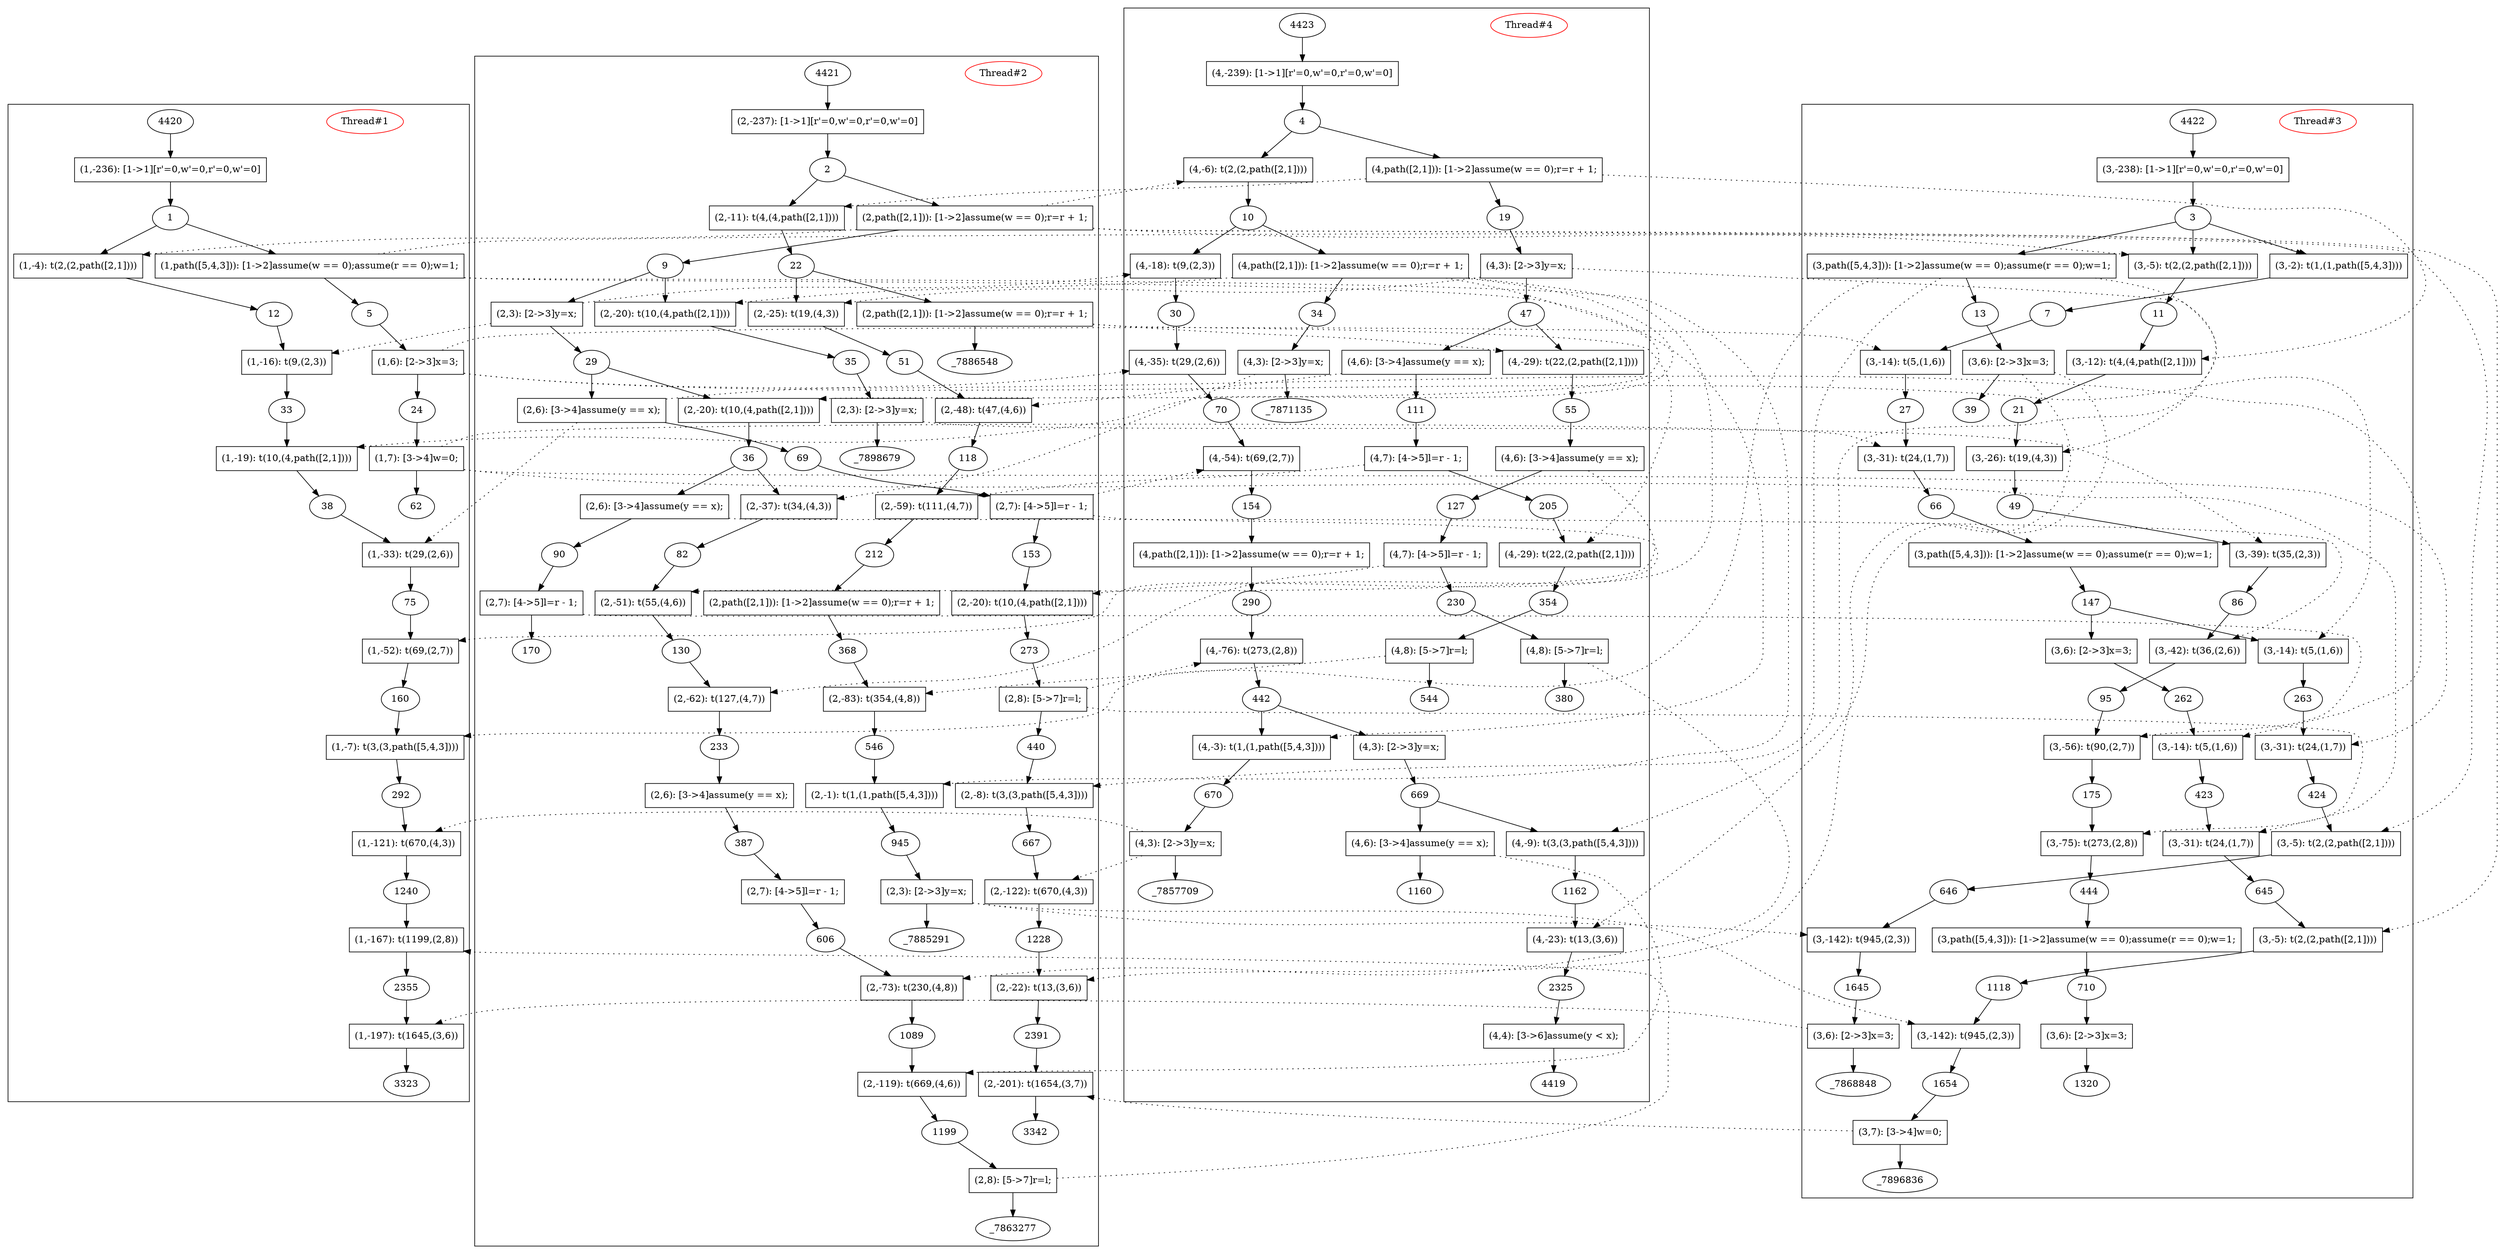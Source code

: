 digraph main {
"1-(1,path([5,4,3]))" [shape = box,label ="(1,path([5,4,3])): [1->2]assume(w == 0);assume(r == 0);w=1;"];
"2-(2,path([2,1]))" -> "1-t(2,(2,path([2,1])),(1,-4))"[style = dotted];
"1-t(2,(2,path([2,1])),(1,-4))" [shape = box,label ="(1,-4): t(2,(2,path([2,1])))"];
"2-(2,path([2,1]))" [shape = box,label ="(2,path([2,1])): [1->2]assume(w == 0);r=r + 1;"];
"4-(4,path([2,1]))" -> "2-t(4,(4,path([2,1])),(2,-11))"[style = dotted];
"2-t(4,(4,path([2,1])),(2,-11))" [shape = box,label ="(2,-11): t(4,(4,path([2,1])))"];
"3-(3,path([5,4,3]))" [shape = box,label ="(3,path([5,4,3])): [1->2]assume(w == 0);assume(r == 0);w=1;"];
"1-(1,path([5,4,3]))" -> "3-t(1,(1,path([5,4,3])),(3,-2))"[style = dotted];
"3-t(1,(1,path([5,4,3])),(3,-2))" [shape = box,label ="(3,-2): t(1,(1,path([5,4,3])))"];
"2-(2,path([2,1]))" -> "3-t(2,(2,path([2,1])),(3,-5))"[style = dotted];
"3-t(2,(2,path([2,1])),(3,-5))" [shape = box,label ="(3,-5): t(2,(2,path([2,1])))"];
"4-(4,path([2,1]))" [shape = box,label ="(4,path([2,1])): [1->2]assume(w == 0);r=r + 1;"];
"2-(2,path([2,1]))" -> "4-t(2,(2,path([2,1])),(4,-6))"[style = dotted];
"4-t(2,(2,path([2,1])),(4,-6))" [shape = box,label ="(4,-6): t(2,(2,path([2,1])))"];
"5-(1,6)" [shape = box,label ="(1,6): [2->3]x=3;"];
"5-(1,6)" -> "7-t(5,(1,6),(3,-14))"[style = dotted];
"7-t(5,(1,6),(3,-14))" [shape = box,label ="(3,-14): t(5,(1,6))"];
"9-(2,3)" [shape = box,label ="(2,3): [2->3]y=x;"];
"10-(4,path([2,1]))" -> "9-t(10,(4,path([2,1])),(2,-20))"[style = dotted];
"9-t(10,(4,path([2,1])),(2,-20))" [shape = box,label ="(2,-20): t(10,(4,path([2,1])))"];
"10-(4,path([2,1]))" [shape = box,label ="(4,path([2,1])): [1->2]assume(w == 0);r=r + 1;"];
"9-(2,3)" -> "10-t(9,(2,3),(4,-18))"[style = dotted];
"10-t(9,(2,3),(4,-18))" [shape = box,label ="(4,-18): t(9,(2,3))"];
"4-(4,path([2,1]))" -> "11-t(4,(4,path([2,1])),(3,-12))"[style = dotted];
"11-t(4,(4,path([2,1])),(3,-12))" [shape = box,label ="(3,-12): t(4,(4,path([2,1])))"];
"9-(2,3)" -> "12-t(9,(2,3),(1,-16))"[style = dotted];
"12-t(9,(2,3),(1,-16))" [shape = box,label ="(1,-16): t(9,(2,3))"];
"13-(3,6)" [shape = box,label ="(3,6): [2->3]x=3;"];
"19-(4,3)" [shape = box,label ="(4,3): [2->3]y=x;"];
"19-(4,3)" -> "21-t(19,(4,3),(3,-26))"[style = dotted];
"21-t(19,(4,3),(3,-26))" [shape = box,label ="(3,-26): t(19,(4,3))"];
"22-(2,path([2,1]))" [shape = box,label ="(2,path([2,1])): [1->2]assume(w == 0);r=r + 1;"];
"19-(4,3)" -> "22-t(19,(4,3),(2,-25))"[style = dotted];
"22-t(19,(4,3),(2,-25))" [shape = box,label ="(2,-25): t(19,(4,3))"];
"24-(1,7)" [shape = box,label ="(1,7): [3->4]w=0;"];
"24-(1,7)" -> "27-t(24,(1,7),(3,-31))"[style = dotted];
"27-t(24,(1,7),(3,-31))" [shape = box,label ="(3,-31): t(24,(1,7))"];
"29-(2,6)" [shape = box,label ="(2,6): [3->4]assume(y == x);"];
"10-(4,path([2,1]))" -> "29-t(10,(4,path([2,1])),(2,-20))"[style = dotted];
"29-t(10,(4,path([2,1])),(2,-20))" [shape = box,label ="(2,-20): t(10,(4,path([2,1])))"];
"29-(2,6)" -> "30-t(29,(2,6),(4,-35))"[style = dotted];
"30-t(29,(2,6),(4,-35))" [shape = box,label ="(4,-35): t(29,(2,6))"];
"10-(4,path([2,1]))" -> "33-t(10,(4,path([2,1])),(1,-19))"[style = dotted];
"33-t(10,(4,path([2,1])),(1,-19))" [shape = box,label ="(1,-19): t(10,(4,path([2,1])))"];
"34-(4,3)" [shape = box,label ="(4,3): [2->3]y=x;"];
"35-(2,3)" [shape = box,label ="(2,3): [2->3]y=x;"];
"36-(2,6)" [shape = box,label ="(2,6): [3->4]assume(y == x);"];
"34-(4,3)" -> "36-t(34,(4,3),(2,-37))"[style = dotted];
"36-t(34,(4,3),(2,-37))" [shape = box,label ="(2,-37): t(34,(4,3))"];
"29-(2,6)" -> "38-t(29,(2,6),(1,-33))"[style = dotted];
"38-t(29,(2,6),(1,-33))" [shape = box,label ="(1,-33): t(29,(2,6))"];
"47-(4,6)" [shape = box,label ="(4,6): [3->4]assume(y == x);"];
"22-(2,path([2,1]))" -> "47-t(22,(2,path([2,1])),(4,-29))"[style = dotted];
"47-t(22,(2,path([2,1])),(4,-29))" [shape = box,label ="(4,-29): t(22,(2,path([2,1])))"];
"35-(2,3)" -> "49-t(35,(2,3),(3,-39))"[style = dotted];
"49-t(35,(2,3),(3,-39))" [shape = box,label ="(3,-39): t(35,(2,3))"];
"47-(4,6)" -> "51-t(47,(4,6),(2,-48))"[style = dotted];
"51-t(47,(4,6),(2,-48))" [shape = box,label ="(2,-48): t(47,(4,6))"];
"55-(4,6)" [shape = box,label ="(4,6): [3->4]assume(y == x);"];
"66-(3,path([5,4,3]))" [shape = box,label ="(3,path([5,4,3])): [1->2]assume(w == 0);assume(r == 0);w=1;"];
"69-(2,7)" [shape = box,label ="(2,7): [4->5]l=r - 1;"];
"69-(2,7)" -> "70-t(69,(2,7),(4,-54))"[style = dotted];
"70-t(69,(2,7),(4,-54))" [shape = box,label ="(4,-54): t(69,(2,7))"];
"69-(2,7)" -> "75-t(69,(2,7),(1,-52))"[style = dotted];
"75-t(69,(2,7),(1,-52))" [shape = box,label ="(1,-52): t(69,(2,7))"];
"55-(4,6)" -> "82-t(55,(4,6),(2,-51))"[style = dotted];
"82-t(55,(4,6),(2,-51))" [shape = box,label ="(2,-51): t(55,(4,6))"];
"36-(2,6)" -> "86-t(36,(2,6),(3,-42))"[style = dotted];
"86-t(36,(2,6),(3,-42))" [shape = box,label ="(3,-42): t(36,(2,6))"];
"90-(2,7)" [shape = box,label ="(2,7): [4->5]l=r - 1;"];
"90-(2,7)" -> "95-t(90,(2,7),(3,-56))"[style = dotted];
"95-t(90,(2,7),(3,-56))" [shape = box,label ="(3,-56): t(90,(2,7))"];
"111-(4,7)" [shape = box,label ="(4,7): [4->5]l=r - 1;"];
"111-(4,7)" -> "118-t(111,(4,7),(2,-59))"[style = dotted];
"118-t(111,(4,7),(2,-59))" [shape = box,label ="(2,-59): t(111,(4,7))"];
"127-(4,7)" [shape = box,label ="(4,7): [4->5]l=r - 1;"];
"127-(4,7)" -> "130-t(127,(4,7),(2,-62))"[style = dotted];
"130-t(127,(4,7),(2,-62))" [shape = box,label ="(2,-62): t(127,(4,7))"];
"147-(3,6)" [shape = box,label ="(3,6): [2->3]x=3;"];
"5-(1,6)" -> "147-t(5,(1,6),(3,-14))"[style = dotted];
"147-t(5,(1,6),(3,-14))" [shape = box,label ="(3,-14): t(5,(1,6))"];
"10-(4,path([2,1]))" -> "153-t(10,(4,path([2,1])),(2,-20))"[style = dotted];
"153-t(10,(4,path([2,1])),(2,-20))" [shape = box,label ="(2,-20): t(10,(4,path([2,1])))"];
"154-(4,path([2,1]))" [shape = box,label ="(4,path([2,1])): [1->2]assume(w == 0);r=r + 1;"];
"3-(3,path([5,4,3]))" -> "160-t(3,(3,path([5,4,3])),(1,-7))"[style = dotted];
"160-t(3,(3,path([5,4,3])),(1,-7))" [shape = box,label ="(1,-7): t(3,(3,path([5,4,3])))"];
"273-(2,8)" -> "175-t(273,(2,8),(3,-75))"[style = dotted];
"175-t(273,(2,8),(3,-75))" [shape = box,label ="(3,-75): t(273,(2,8))"];
"22-(2,path([2,1]))" -> "205-t(22,(2,path([2,1])),(4,-29))"[style = dotted];
"205-t(22,(2,path([2,1])),(4,-29))" [shape = box,label ="(4,-29): t(22,(2,path([2,1])))"];
"212-(2,path([2,1]))" [shape = box,label ="(2,path([2,1])): [1->2]assume(w == 0);r=r + 1;"];
"230-(4,8)" [shape = box,label ="(4,8): [5->7]r=l;"];
"233-(2,6)" [shape = box,label ="(2,6): [3->4]assume(y == x);"];
"5-(1,6)" -> "262-t(5,(1,6),(3,-14))"[style = dotted];
"262-t(5,(1,6),(3,-14))" [shape = box,label ="(3,-14): t(5,(1,6))"];
"24-(1,7)" -> "263-t(24,(1,7),(3,-31))"[style = dotted];
"263-t(24,(1,7),(3,-31))" [shape = box,label ="(3,-31): t(24,(1,7))"];
"273-(2,8)" [shape = box,label ="(2,8): [5->7]r=l;"];
"273-(2,8)" -> "290-t(273,(2,8),(4,-76))"[style = dotted];
"290-t(273,(2,8),(4,-76))" [shape = box,label ="(4,-76): t(273,(2,8))"];
"670-(4,3)" -> "292-t(670,(4,3),(1,-121))"[style = dotted];
"292-t(670,(4,3),(1,-121))" [shape = box,label ="(1,-121): t(670,(4,3))"];
"354-(4,8)" [shape = box,label ="(4,8): [5->7]r=l;"];
"354-(4,8)" -> "368-t(354,(4,8),(2,-83))"[style = dotted];
"368-t(354,(4,8),(2,-83))" [shape = box,label ="(2,-83): t(354,(4,8))"];
"387-(2,7)" [shape = box,label ="(2,7): [4->5]l=r - 1;"];
"24-(1,7)" -> "423-t(24,(1,7),(3,-31))"[style = dotted];
"423-t(24,(1,7),(3,-31))" [shape = box,label ="(3,-31): t(24,(1,7))"];
"2-(2,path([2,1]))" -> "424-t(2,(2,path([2,1])),(3,-5))"[style = dotted];
"424-t(2,(2,path([2,1])),(3,-5))" [shape = box,label ="(3,-5): t(2,(2,path([2,1])))"];
"3-(3,path([5,4,3]))" -> "440-t(3,(3,path([5,4,3])),(2,-8))"[style = dotted];
"440-t(3,(3,path([5,4,3])),(2,-8))" [shape = box,label ="(2,-8): t(3,(3,path([5,4,3])))"];
"442-(4,3)" [shape = box,label ="(4,3): [2->3]y=x;"];
"1-(1,path([5,4,3]))" -> "442-t(1,(1,path([5,4,3])),(4,-3))"[style = dotted];
"442-t(1,(1,path([5,4,3])),(4,-3))" [shape = box,label ="(4,-3): t(1,(1,path([5,4,3])))"];
"444-(3,path([5,4,3]))" [shape = box,label ="(3,path([5,4,3])): [1->2]assume(w == 0);assume(r == 0);w=1;"];
"1-(1,path([5,4,3]))" -> "546-t(1,(1,path([5,4,3])),(2,-1))"[style = dotted];
"546-t(1,(1,path([5,4,3])),(2,-1))" [shape = box,label ="(2,-1): t(1,(1,path([5,4,3])))"];
"230-(4,8)" -> "606-t(230,(4,8),(2,-73))"[style = dotted];
"606-t(230,(4,8),(2,-73))" [shape = box,label ="(2,-73): t(230,(4,8))"];
"2-(2,path([2,1]))" -> "645-t(2,(2,path([2,1])),(3,-5))"[style = dotted];
"645-t(2,(2,path([2,1])),(3,-5))" [shape = box,label ="(3,-5): t(2,(2,path([2,1])))"];
"945-(2,3)" -> "646-t(945,(2,3),(3,-142))"[style = dotted];
"646-t(945,(2,3),(3,-142))" [shape = box,label ="(3,-142): t(945,(2,3))"];
"670-(4,3)" -> "667-t(670,(4,3),(2,-122))"[style = dotted];
"667-t(670,(4,3),(2,-122))" [shape = box,label ="(2,-122): t(670,(4,3))"];
"669-(4,6)" [shape = box,label ="(4,6): [3->4]assume(y == x);"];
"3-(3,path([5,4,3]))" -> "669-t(3,(3,path([5,4,3])),(4,-9))"[style = dotted];
"669-t(3,(3,path([5,4,3])),(4,-9))" [shape = box,label ="(4,-9): t(3,(3,path([5,4,3])))"];
"670-(4,3)" [shape = box,label ="(4,3): [2->3]y=x;"];
"710-(3,6)" [shape = box,label ="(3,6): [2->3]x=3;"];
"945-(2,3)" [shape = box,label ="(2,3): [2->3]y=x;"];
"669-(4,6)" -> "1089-t(669,(4,6),(2,-119))"[style = dotted];
"1089-t(669,(4,6),(2,-119))" [shape = box,label ="(2,-119): t(669,(4,6))"];
"945-(2,3)" -> "1118-t(945,(2,3),(3,-142))"[style = dotted];
"1118-t(945,(2,3),(3,-142))" [shape = box,label ="(3,-142): t(945,(2,3))"];
"13-(3,6)" -> "1162-t(13,(3,6),(4,-23))"[style = dotted];
"1162-t(13,(3,6),(4,-23))" [shape = box,label ="(4,-23): t(13,(3,6))"];
"1199-(2,8)" [shape = box,label ="(2,8): [5->7]r=l;"];
"13-(3,6)" -> "1228-t(13,(3,6),(2,-22))"[style = dotted];
"1228-t(13,(3,6),(2,-22))" [shape = box,label ="(2,-22): t(13,(3,6))"];
"1199-(2,8)" -> "1240-t(1199,(2,8),(1,-167))"[style = dotted];
"1240-t(1199,(2,8),(1,-167))" [shape = box,label ="(1,-167): t(1199,(2,8))"];
"1645-(3,6)" [shape = box,label ="(3,6): [2->3]x=3;"];
"1654-(3,7)" [shape = box,label ="(3,7): [3->4]w=0;"];
"2325-(4,4)" [shape = box,label ="(4,4): [3->6]assume(y < x);"];
"1645-(3,6)" -> "2355-t(1645,(3,6),(1,-197))"[style = dotted];
"2355-t(1645,(3,6),(1,-197))" [shape = box,label ="(1,-197): t(1645,(3,6))"];
"1654-(3,7)" -> "2391-t(1654,(3,7),(2,-201))"[style = dotted];
"2391-t(1654,(3,7),(2,-201))" [shape = box,label ="(2,-201): t(1654,(3,7))"];
"4420-(1,-236)" [shape = box,label ="(1,-236): [1->1][r'=0,w'=0,r'=0,w'=0]"];
"4421-(2,-237)" [shape = box,label ="(2,-237): [1->1][r'=0,w'=0,r'=0,w'=0]"];
"4422-(3,-238)" [shape = box,label ="(3,-238): [1->1][r'=0,w'=0,r'=0,w'=0]"];
"4423-(4,-239)" [shape = box,label ="(4,-239): [1->1][r'=0,w'=0,r'=0,w'=0]"];
subgraph cluster4 {
"Thread#4" [color = red];
"4423" -> "4423-(4,-239)"; "4423-(4,-239)"->"4";
"4" -> "4-t(2,(2,path([2,1])),(4,-6))"; "4-t(2,(2,path([2,1])),(4,-6))"->"10";
"10" -> "10-t(9,(2,3),(4,-18))"; "10-t(9,(2,3),(4,-18))"->"30";
"30" -> "30-t(29,(2,6),(4,-35))"; "30-t(29,(2,6),(4,-35))"->"70";
"70" -> "70-t(69,(2,7),(4,-54))"; "70-t(69,(2,7),(4,-54))"->"154";
"154" -> "154-(4,path([2,1]))"; "154-(4,path([2,1]))"->"290";
"290" -> "290-t(273,(2,8),(4,-76))"; "290-t(273,(2,8),(4,-76))"->"442";
"442" -> "442-(4,3)"; "442-(4,3)"->"669";
"669" -> "669-t(3,(3,path([5,4,3])),(4,-9))"; "669-t(3,(3,path([5,4,3])),(4,-9))"->"1162";
"1162" -> "1162-t(13,(3,6),(4,-23))"; "1162-t(13,(3,6),(4,-23))"->"2325";
"2325" -> "2325-(4,4)"; "2325-(4,4)"->"4419";
}
subgraph cluster1 {
"Thread#1" [color = red];
"4420" -> "4420-(1,-236)"; "4420-(1,-236)"->"1";
"1" -> "1-t(2,(2,path([2,1])),(1,-4))"; "1-t(2,(2,path([2,1])),(1,-4))"->"12";
"12" -> "12-t(9,(2,3),(1,-16))"; "12-t(9,(2,3),(1,-16))"->"33";
"33" -> "33-t(10,(4,path([2,1])),(1,-19))"; "33-t(10,(4,path([2,1])),(1,-19))"->"38";
"38" -> "38-t(29,(2,6),(1,-33))"; "38-t(29,(2,6),(1,-33))"->"75";
"75" -> "75-t(69,(2,7),(1,-52))"; "75-t(69,(2,7),(1,-52))"->"160";
"160" -> "160-t(3,(3,path([5,4,3])),(1,-7))"; "160-t(3,(3,path([5,4,3])),(1,-7))"->"292";
"292" -> "292-t(670,(4,3),(1,-121))"; "292-t(670,(4,3),(1,-121))"->"1240";
"1240" -> "1240-t(1199,(2,8),(1,-167))"; "1240-t(1199,(2,8),(1,-167))"->"2355";
"2355" -> "2355-t(1645,(3,6),(1,-197))"; "2355-t(1645,(3,6),(1,-197))"->"3323";
}
subgraph cluster2 {
"Thread#2" [color = red];
"4421" -> "4421-(2,-237)"; "4421-(2,-237)"->"2";
"2" -> "2-(2,path([2,1]))"; "2-(2,path([2,1]))"->"9";
"9" -> "9-(2,3)"; "9-(2,3)"->"29";
"29" -> "29-(2,6)"; "29-(2,6)"->"69";
"69" -> "69-(2,7)"; "69-(2,7)"->"153";
"153" -> "153-t(10,(4,path([2,1])),(2,-20))"; "153-t(10,(4,path([2,1])),(2,-20))"->"273";
"273" -> "273-(2,8)"; "273-(2,8)"->"440";
"440" -> "440-t(3,(3,path([5,4,3])),(2,-8))"; "440-t(3,(3,path([5,4,3])),(2,-8))"->"667";
"667" -> "667-t(670,(4,3),(2,-122))"; "667-t(670,(4,3),(2,-122))"->"1228";
"1228" -> "1228-t(13,(3,6),(2,-22))"; "1228-t(13,(3,6),(2,-22))"->"2391";
"2391" -> "2391-t(1654,(3,7),(2,-201))"; "2391-t(1654,(3,7),(2,-201))"->"3342";
}
subgraph cluster3 {
"Thread#3" [color = red];
"4422" -> "4422-(3,-238)"; "4422-(3,-238)"->"3";
"3" -> "3-t(2,(2,path([2,1])),(3,-5))"; "3-t(2,(2,path([2,1])),(3,-5))"->"11";
"11" -> "11-t(4,(4,path([2,1])),(3,-12))"; "11-t(4,(4,path([2,1])),(3,-12))"->"21";
"21" -> "21-t(19,(4,3),(3,-26))"; "21-t(19,(4,3),(3,-26))"->"49";
"49" -> "49-t(35,(2,3),(3,-39))"; "49-t(35,(2,3),(3,-39))"->"86";
"86" -> "86-t(36,(2,6),(3,-42))"; "86-t(36,(2,6),(3,-42))"->"95";
"95" -> "95-t(90,(2,7),(3,-56))"; "95-t(90,(2,7),(3,-56))"->"175";
"175" -> "175-t(273,(2,8),(3,-75))"; "175-t(273,(2,8),(3,-75))"->"444";
"444" -> "444-(3,path([5,4,3]))"; "444-(3,path([5,4,3]))"->"710";
"710" -> "710-(3,6)"; "710-(3,6)"->"1320";
}
subgraph cluster2 {
"Thread#2" [color = red];
}
subgraph cluster3 {
"Thread#3" [color = red];
"3" -> "3-(3,path([5,4,3]))"; "3-(3,path([5,4,3]))"->"13";
}
subgraph cluster2 {
"Thread#2" [color = red];
}
subgraph cluster3 {
"Thread#3" [color = red];
"13" -> "13-(3,6)"; "13-(3,6)"->"39";
}
subgraph cluster2 {
"Thread#2" [color = red];
}
subgraph cluster2 {
"Thread#2" [color = red];
}
subgraph cluster2 {
"Thread#2" [color = red];
}
subgraph cluster4 {
"Thread#4" [color = red];
"10" -> "10-(4,path([2,1]))"; "10-(4,path([2,1]))"->"34";
}
subgraph cluster4 {
"Thread#4" [color = red];
"442" -> "442-t(1,(1,path([5,4,3])),(4,-3))"; "442-t(1,(1,path([5,4,3])),(4,-3))"->"670";
"670" -> "670-(4,3)"; "670-(4,3)"->"_7857709";
}
subgraph cluster2 {
"Thread#2" [color = red];
"29" -> "29-t(10,(4,path([2,1])),(2,-20))"; "29-t(10,(4,path([2,1])),(2,-20))"->"36";
"36" -> "36-t(34,(4,3),(2,-37))"; "36-t(34,(4,3),(2,-37))"->"82";
"82" -> "82-t(55,(4,6),(2,-51))"; "82-t(55,(4,6),(2,-51))"->"130";
"130" -> "130-t(127,(4,7),(2,-62))"; "130-t(127,(4,7),(2,-62))"->"233";
"233" -> "233-(2,6)"; "233-(2,6)"->"387";
"387" -> "387-(2,7)"; "387-(2,7)"->"606";
"606" -> "606-t(230,(4,8),(2,-73))"; "606-t(230,(4,8),(2,-73))"->"1089";
"1089" -> "1089-t(669,(4,6),(2,-119))"; "1089-t(669,(4,6),(2,-119))"->"1199";
"1199" -> "1199-(2,8)"; "1199-(2,8)"->"_7863277";
}
subgraph cluster3 {
"Thread#3" [color = red];
"3" -> "3-t(1,(1,path([5,4,3])),(3,-2))"; "3-t(1,(1,path([5,4,3])),(3,-2))"->"7";
"7" -> "7-t(5,(1,6),(3,-14))"; "7-t(5,(1,6),(3,-14))"->"27";
"27" -> "27-t(24,(1,7),(3,-31))"; "27-t(24,(1,7),(3,-31))"->"66";
"66" -> "66-(3,path([5,4,3]))"; "66-(3,path([5,4,3]))"->"147";
"147" -> "147-t(5,(1,6),(3,-14))"; "147-t(5,(1,6),(3,-14))"->"263";
"263" -> "263-t(24,(1,7),(3,-31))"; "263-t(24,(1,7),(3,-31))"->"424";
"424" -> "424-t(2,(2,path([2,1])),(3,-5))"; "424-t(2,(2,path([2,1])),(3,-5))"->"646";
"646" -> "646-t(945,(2,3),(3,-142))"; "646-t(945,(2,3),(3,-142))"->"1645";
"1645" -> "1645-(3,6)"; "1645-(3,6)"->"_7868848";
}
subgraph cluster1 {
"Thread#1" [color = red];
"1" -> "1-(1,path([5,4,3]))"; "1-(1,path([5,4,3]))"->"5";
}
subgraph cluster4 {
"Thread#4" [color = red];
"34" -> "34-(4,3)"; "34-(4,3)"->"_7871135";
}
subgraph cluster4 {
"Thread#4" [color = red];
"4" -> "4-(4,path([2,1]))"; "4-(4,path([2,1]))"->"19";
"19" -> "19-(4,3)"; "19-(4,3)"->"47";
"47" -> "47-t(22,(2,path([2,1])),(4,-29))"; "47-t(22,(2,path([2,1])),(4,-29))"->"55";
"55" -> "55-(4,6)"; "55-(4,6)"->"127";
}
subgraph cluster4 {
"Thread#4" [color = red];
"127" -> "127-(4,7)"; "127-(4,7)"->"230";
}
subgraph cluster4 {
"Thread#4" [color = red];
"230" -> "230-(4,8)"; "230-(4,8)"->"380";
}
subgraph cluster4 {
"Thread#4" [color = red];
"669" -> "669-(4,6)"; "669-(4,6)"->"1160";
}
subgraph cluster1 {
"Thread#1" [color = red];
"5" -> "5-(1,6)"; "5-(1,6)"->"24";
}
subgraph cluster1 {
"Thread#1" [color = red];
"24" -> "24-(1,7)"; "24-(1,7)"->"62";
}
subgraph cluster2 {
"Thread#2" [color = red];
"2" -> "2-t(4,(4,path([2,1])),(2,-11))"; "2-t(4,(4,path([2,1])),(2,-11))"->"22";
"22" -> "22-t(19,(4,3),(2,-25))"; "22-t(19,(4,3),(2,-25))"->"51";
"51" -> "51-t(47,(4,6),(2,-48))"; "51-t(47,(4,6),(2,-48))"->"118";
"118" -> "118-t(111,(4,7),(2,-59))"; "118-t(111,(4,7),(2,-59))"->"212";
"212" -> "212-(2,path([2,1]))"; "212-(2,path([2,1]))"->"368";
"368" -> "368-t(354,(4,8),(2,-83))"; "368-t(354,(4,8),(2,-83))"->"546";
"546" -> "546-t(1,(1,path([5,4,3])),(2,-1))"; "546-t(1,(1,path([5,4,3])),(2,-1))"->"945";
"945" -> "945-(2,3)"; "945-(2,3)"->"_7885291";
}
subgraph cluster2 {
"Thread#2" [color = red];
"22" -> "22-(2,path([2,1]))"; "22-(2,path([2,1]))"->"_7886548";
}
subgraph cluster4 {
"Thread#4" [color = red];
}
subgraph cluster4 {
"Thread#4" [color = red];
}
subgraph cluster4 {
"Thread#4" [color = red];
"47" -> "47-(4,6)"; "47-(4,6)"->"111";
}
subgraph cluster4 {
"Thread#4" [color = red];
"111" -> "111-(4,7)"; "111-(4,7)"->"205";
}
subgraph cluster4 {
"Thread#4" [color = red];
"205" -> "205-t(22,(2,path([2,1])),(4,-29))"; "205-t(22,(2,path([2,1])),(4,-29))"->"354";
"354" -> "354-(4,8)"; "354-(4,8)"->"544";
}
subgraph cluster3 {
"Thread#3" [color = red];
"147" -> "147-(3,6)"; "147-(3,6)"->"262";
"262" -> "262-t(5,(1,6),(3,-14))"; "262-t(5,(1,6),(3,-14))"->"423";
"423" -> "423-t(24,(1,7),(3,-31))"; "423-t(24,(1,7),(3,-31))"->"645";
"645" -> "645-t(2,(2,path([2,1])),(3,-5))"; "645-t(2,(2,path([2,1])),(3,-5))"->"1118";
"1118" -> "1118-t(945,(2,3),(3,-142))"; "1118-t(945,(2,3),(3,-142))"->"1654";
"1654" -> "1654-(3,7)"; "1654-(3,7)"->"_7896836";
}
subgraph cluster2 {
"Thread#2" [color = red];
"9" -> "9-t(10,(4,path([2,1])),(2,-20))"; "9-t(10,(4,path([2,1])),(2,-20))"->"35";
"35" -> "35-(2,3)"; "35-(2,3)"->"_7898679";
}
subgraph cluster2 {
"Thread#2" [color = red];
"36" -> "36-(2,6)"; "36-(2,6)"->"90";
}
subgraph cluster2 {
"Thread#2" [color = red];
"90" -> "90-(2,7)"; "90-(2,7)"->"170";
}
}
